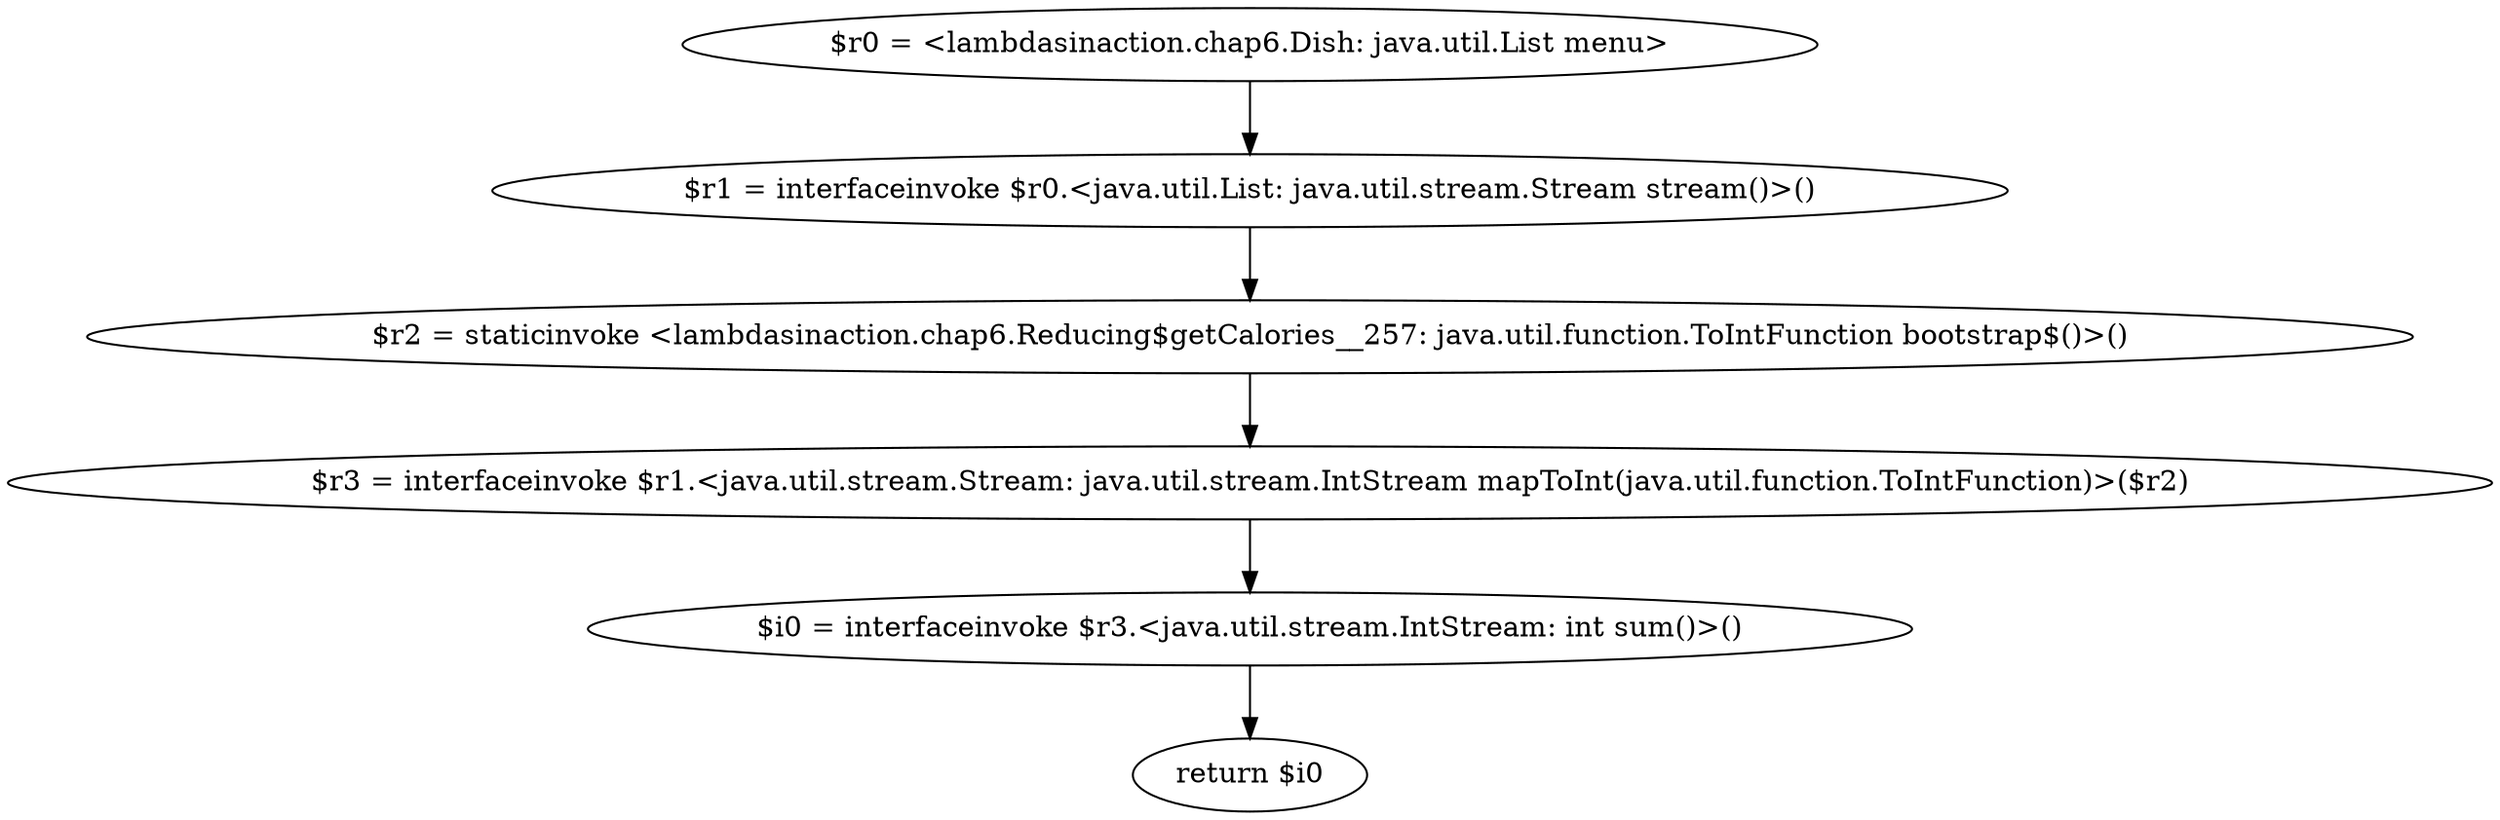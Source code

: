 digraph "unitGraph" {
    "$r0 = <lambdasinaction.chap6.Dish: java.util.List menu>"
    "$r1 = interfaceinvoke $r0.<java.util.List: java.util.stream.Stream stream()>()"
    "$r2 = staticinvoke <lambdasinaction.chap6.Reducing$getCalories__257: java.util.function.ToIntFunction bootstrap$()>()"
    "$r3 = interfaceinvoke $r1.<java.util.stream.Stream: java.util.stream.IntStream mapToInt(java.util.function.ToIntFunction)>($r2)"
    "$i0 = interfaceinvoke $r3.<java.util.stream.IntStream: int sum()>()"
    "return $i0"
    "$r0 = <lambdasinaction.chap6.Dish: java.util.List menu>"->"$r1 = interfaceinvoke $r0.<java.util.List: java.util.stream.Stream stream()>()";
    "$r1 = interfaceinvoke $r0.<java.util.List: java.util.stream.Stream stream()>()"->"$r2 = staticinvoke <lambdasinaction.chap6.Reducing$getCalories__257: java.util.function.ToIntFunction bootstrap$()>()";
    "$r2 = staticinvoke <lambdasinaction.chap6.Reducing$getCalories__257: java.util.function.ToIntFunction bootstrap$()>()"->"$r3 = interfaceinvoke $r1.<java.util.stream.Stream: java.util.stream.IntStream mapToInt(java.util.function.ToIntFunction)>($r2)";
    "$r3 = interfaceinvoke $r1.<java.util.stream.Stream: java.util.stream.IntStream mapToInt(java.util.function.ToIntFunction)>($r2)"->"$i0 = interfaceinvoke $r3.<java.util.stream.IntStream: int sum()>()";
    "$i0 = interfaceinvoke $r3.<java.util.stream.IntStream: int sum()>()"->"return $i0";
}
